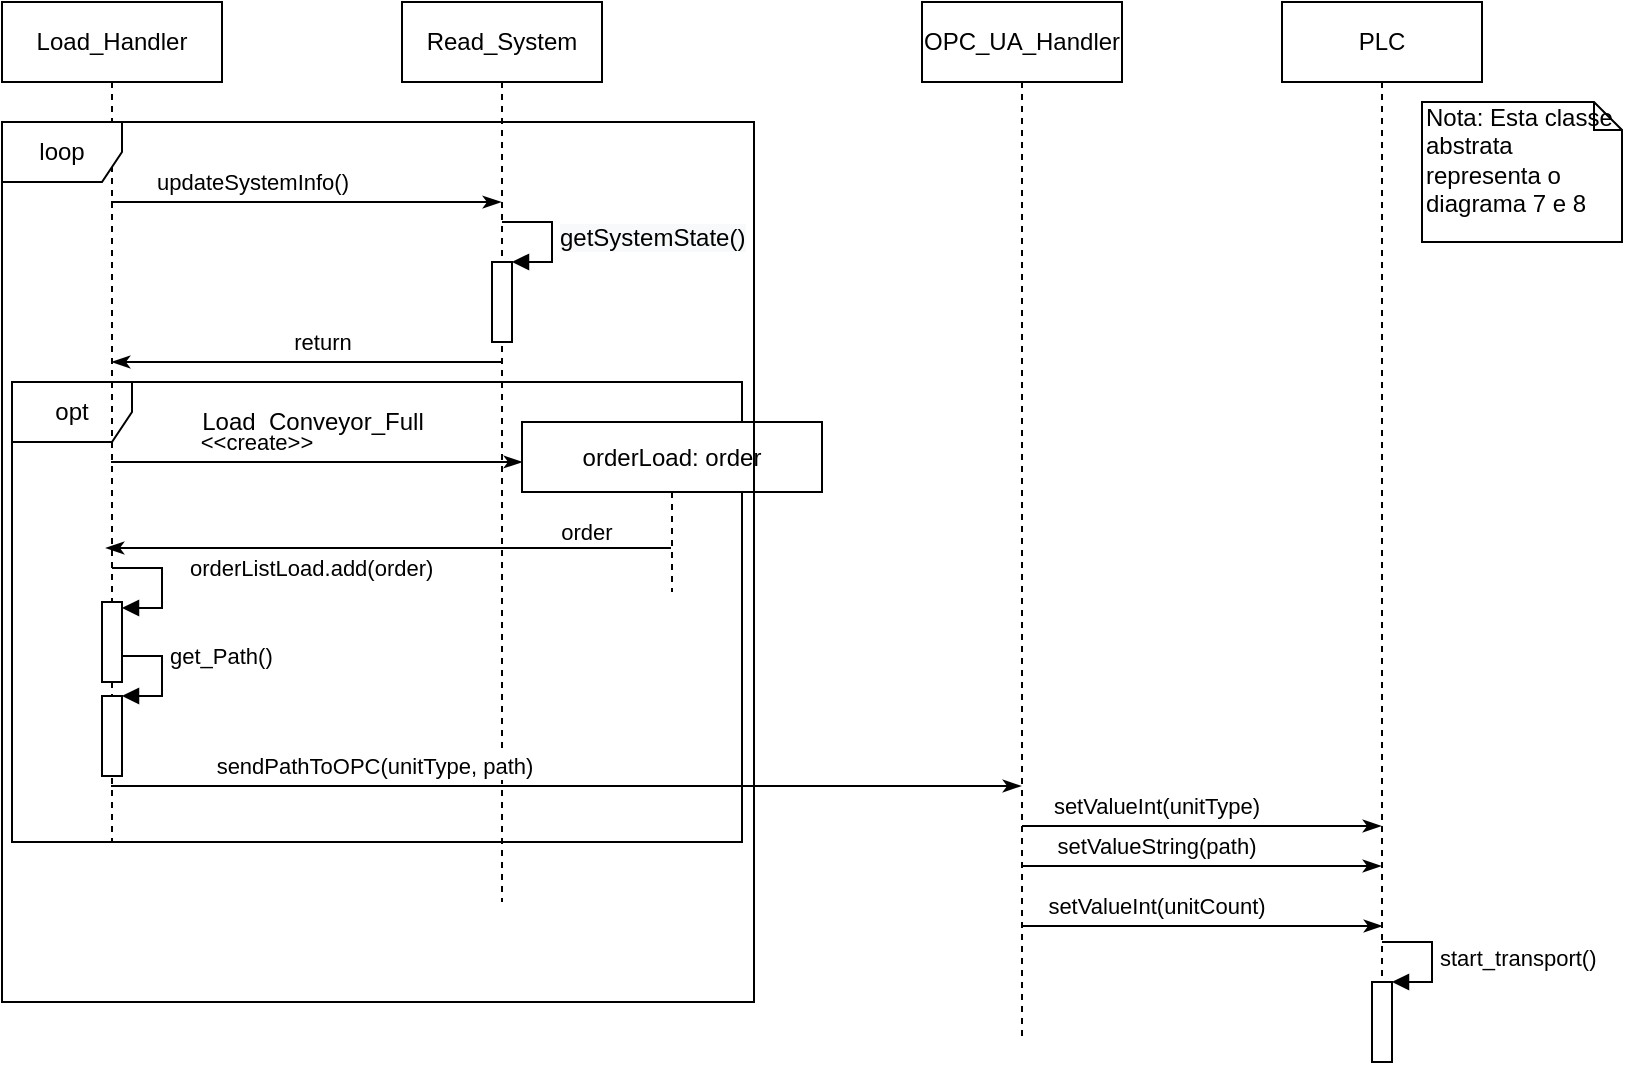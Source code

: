 <mxfile version="13.2.3"><diagram id="5G7ymzmdTA6Je24iV_R9" name="Page-1"><mxGraphModel dx="1422" dy="745" grid="1" gridSize="10" guides="1" tooltips="1" connect="1" arrows="1" fold="1" page="1" pageScale="1" pageWidth="827" pageHeight="1169" math="0" shadow="0"><root><mxCell id="0"/><mxCell id="1" parent="0"/><mxCell id="u15QQsZFy21j0IpA-Ciz-13" value="opt" style="shape=umlFrame;whiteSpace=wrap;html=1;" parent="1" vertex="1"><mxGeometry x="105" y="250" width="365" height="230" as="geometry"/></mxCell><mxCell id="u15QQsZFy21j0IpA-Ciz-1" value="Load_Handler" style="shape=umlLifeline;perimeter=lifelinePerimeter;whiteSpace=wrap;html=1;container=1;collapsible=0;recursiveResize=0;outlineConnect=0;" parent="1" vertex="1"><mxGeometry x="100" y="60" width="110" height="420" as="geometry"/></mxCell><mxCell id="u15QQsZFy21j0IpA-Ciz-7" value="" style="endArrow=classicThin;endFill=1;html=1;" parent="1" target="u15QQsZFy21j0IpA-Ciz-2" edge="1"><mxGeometry width="160" relative="1" as="geometry"><mxPoint x="154.5" y="160.04" as="sourcePoint"/><mxPoint x="340" y="150" as="targetPoint"/><Array as="points"><mxPoint x="180" y="160.04"/><mxPoint x="230" y="160.04"/></Array></mxGeometry></mxCell><mxCell id="u15QQsZFy21j0IpA-Ciz-8" value="updateSystemInfo()" style="edgeLabel;html=1;align=center;verticalAlign=middle;resizable=0;points=[];" parent="u15QQsZFy21j0IpA-Ciz-7" vertex="1" connectable="0"><mxGeometry x="-0.527" y="1" relative="1" as="geometry"><mxPoint x="24" y="-9" as="offset"/></mxGeometry></mxCell><mxCell id="u15QQsZFy21j0IpA-Ciz-2" value="Read_System" style="shape=umlLifeline;perimeter=lifelinePerimeter;whiteSpace=wrap;html=1;container=1;collapsible=0;recursiveResize=0;outlineConnect=0;" parent="1" vertex="1"><mxGeometry x="300" y="60" width="100" height="450" as="geometry"/></mxCell><mxCell id="u15QQsZFy21j0IpA-Ciz-9" value="" style="html=1;points=[];perimeter=orthogonalPerimeter;" parent="u15QQsZFy21j0IpA-Ciz-2" vertex="1"><mxGeometry x="45" y="130" width="10" height="40" as="geometry"/></mxCell><mxCell id="u15QQsZFy21j0IpA-Ciz-10" value="&lt;span style=&quot;font-size: 12px ; background-color: rgb(248 , 249 , 250)&quot;&gt;getSystemState()&lt;/span&gt;" style="edgeStyle=orthogonalEdgeStyle;html=1;align=left;spacingLeft=2;endArrow=block;rounded=0;entryX=1;entryY=0;" parent="u15QQsZFy21j0IpA-Ciz-2" target="u15QQsZFy21j0IpA-Ciz-9" edge="1"><mxGeometry relative="1" as="geometry"><mxPoint x="50" y="110" as="sourcePoint"/><Array as="points"><mxPoint x="75" y="110"/></Array></mxGeometry></mxCell><mxCell id="u15QQsZFy21j0IpA-Ciz-11" value="" style="endArrow=classicThin;endFill=1;html=1;" parent="1" source="u15QQsZFy21j0IpA-Ciz-2" target="u15QQsZFy21j0IpA-Ciz-1" edge="1"><mxGeometry width="160" relative="1" as="geometry"><mxPoint x="164.5" y="170.04" as="sourcePoint"/><mxPoint x="359.5" y="170.04" as="targetPoint"/><Array as="points"><mxPoint x="320" y="240"/><mxPoint x="300" y="240"/></Array></mxGeometry></mxCell><mxCell id="u15QQsZFy21j0IpA-Ciz-12" value="return" style="edgeLabel;html=1;align=center;verticalAlign=middle;resizable=0;points=[];" parent="u15QQsZFy21j0IpA-Ciz-11" vertex="1" connectable="0"><mxGeometry x="-0.527" y="1" relative="1" as="geometry"><mxPoint x="-43.5" y="-11" as="offset"/></mxGeometry></mxCell><mxCell id="u15QQsZFy21j0IpA-Ciz-14" value="Load_Conveyor_Full" style="text;html=1;align=center;verticalAlign=middle;resizable=0;points=[];autosize=1;" parent="1" vertex="1"><mxGeometry x="190" y="260" width="130" height="20" as="geometry"/></mxCell><mxCell id="u15QQsZFy21j0IpA-Ciz-15" value="" style="html=1;points=[];perimeter=orthogonalPerimeter;" parent="1" vertex="1"><mxGeometry x="150" y="407" width="10" height="40" as="geometry"/></mxCell><mxCell id="u15QQsZFy21j0IpA-Ciz-16" value="get_Path()" style="edgeStyle=orthogonalEdgeStyle;html=1;align=left;spacingLeft=2;endArrow=block;rounded=0;entryX=1;entryY=0;" parent="1" target="u15QQsZFy21j0IpA-Ciz-15" edge="1"><mxGeometry x="-0.231" relative="1" as="geometry"><mxPoint x="155" y="387" as="sourcePoint"/><Array as="points"><mxPoint x="180" y="387"/></Array><mxPoint as="offset"/></mxGeometry></mxCell><mxCell id="u15QQsZFy21j0IpA-Ciz-17" value="OPC_UA_Handler" style="shape=umlLifeline;perimeter=lifelinePerimeter;whiteSpace=wrap;html=1;container=1;collapsible=0;recursiveResize=0;outlineConnect=0;" parent="1" vertex="1"><mxGeometry x="560" y="60" width="100" height="520" as="geometry"/></mxCell><mxCell id="u15QQsZFy21j0IpA-Ciz-20" value="PLC" style="shape=umlLifeline;perimeter=lifelinePerimeter;whiteSpace=wrap;html=1;container=1;collapsible=0;recursiveResize=0;outlineConnect=0;" parent="1" vertex="1"><mxGeometry x="740" y="60" width="100" height="530" as="geometry"/></mxCell><mxCell id="u15QQsZFy21j0IpA-Ciz-40" value="" style="html=1;points=[];perimeter=orthogonalPerimeter;" parent="u15QQsZFy21j0IpA-Ciz-20" vertex="1"><mxGeometry x="45" y="490" width="10" height="40" as="geometry"/></mxCell><mxCell id="u15QQsZFy21j0IpA-Ciz-41" value="start_transport()" style="edgeStyle=orthogonalEdgeStyle;html=1;align=left;spacingLeft=2;endArrow=block;rounded=0;entryX=1;entryY=0;" parent="u15QQsZFy21j0IpA-Ciz-20" target="u15QQsZFy21j0IpA-Ciz-40" edge="1"><mxGeometry relative="1" as="geometry"><mxPoint x="50" y="470" as="sourcePoint"/><Array as="points"><mxPoint x="75" y="470"/></Array></mxGeometry></mxCell><mxCell id="u15QQsZFy21j0IpA-Ciz-21" value="" style="endArrow=classicThin;endFill=1;html=1;" parent="1" edge="1"><mxGeometry width="160" relative="1" as="geometry"><mxPoint x="610" y="492" as="sourcePoint"/><mxPoint x="789.5" y="492" as="targetPoint"/><Array as="points"><mxPoint x="723.5" y="492"/></Array></mxGeometry></mxCell><mxCell id="u15QQsZFy21j0IpA-Ciz-22" value="setValueString(path)" style="edgeLabel;html=1;align=center;verticalAlign=middle;resizable=0;points=[];" parent="u15QQsZFy21j0IpA-Ciz-21" vertex="1" connectable="0"><mxGeometry x="-0.527" y="1" relative="1" as="geometry"><mxPoint x="24" y="-9" as="offset"/></mxGeometry></mxCell><mxCell id="u15QQsZFy21j0IpA-Ciz-23" value="" style="endArrow=classicThin;endFill=1;html=1;" parent="1" edge="1"><mxGeometry width="160" relative="1" as="geometry"><mxPoint x="610" y="472" as="sourcePoint"/><mxPoint x="789.5" y="472" as="targetPoint"/><Array as="points"><mxPoint x="733.5" y="472"/></Array></mxGeometry></mxCell><mxCell id="u15QQsZFy21j0IpA-Ciz-24" value="setValueInt(unitType)" style="edgeLabel;html=1;align=center;verticalAlign=middle;resizable=0;points=[];" parent="u15QQsZFy21j0IpA-Ciz-23" vertex="1" connectable="0"><mxGeometry x="-0.527" y="1" relative="1" as="geometry"><mxPoint x="24" y="-9" as="offset"/></mxGeometry></mxCell><mxCell id="u15QQsZFy21j0IpA-Ciz-25" value="" style="endArrow=classicThin;endFill=1;html=1;" parent="1" edge="1"><mxGeometry width="160" relative="1" as="geometry"><mxPoint x="610" y="522" as="sourcePoint"/><mxPoint x="790" y="522" as="targetPoint"/><Array as="points"><mxPoint x="733.5" y="522"/></Array></mxGeometry></mxCell><mxCell id="u15QQsZFy21j0IpA-Ciz-26" value="setValueInt(unitCount)" style="edgeLabel;html=1;align=center;verticalAlign=middle;resizable=0;points=[];" parent="u15QQsZFy21j0IpA-Ciz-25" vertex="1" connectable="0"><mxGeometry x="-0.527" y="1" relative="1" as="geometry"><mxPoint x="24" y="-9" as="offset"/></mxGeometry></mxCell><mxCell id="u15QQsZFy21j0IpA-Ciz-27" value="" style="endArrow=classicThin;endFill=1;html=1;entryX=0;entryY=0.235;entryDx=0;entryDy=0;entryPerimeter=0;" parent="1" target="u15QQsZFy21j0IpA-Ciz-29" edge="1"><mxGeometry width="160" relative="1" as="geometry"><mxPoint x="154.5" y="290.04" as="sourcePoint"/><mxPoint x="300" y="290" as="targetPoint"/><Array as="points"><mxPoint x="180" y="290.04"/><mxPoint x="230" y="290.04"/></Array></mxGeometry></mxCell><mxCell id="u15QQsZFy21j0IpA-Ciz-28" value="&amp;lt;&amp;lt;create&amp;gt;&amp;gt;" style="edgeLabel;html=1;align=center;verticalAlign=middle;resizable=0;points=[];" parent="u15QQsZFy21j0IpA-Ciz-27" vertex="1" connectable="0"><mxGeometry x="-0.527" y="1" relative="1" as="geometry"><mxPoint x="24" y="-9" as="offset"/></mxGeometry></mxCell><mxCell id="u15QQsZFy21j0IpA-Ciz-29" value="orderLoad: order" style="shape=umlLifeline;perimeter=lifelinePerimeter;whiteSpace=wrap;html=1;container=1;collapsible=0;recursiveResize=0;outlineConnect=0;size=35;" parent="1" vertex="1"><mxGeometry x="360" y="270" width="150" height="85" as="geometry"/></mxCell><mxCell id="u15QQsZFy21j0IpA-Ciz-30" value="" style="endArrow=classicThin;endFill=1;html=1;" parent="1" source="u15QQsZFy21j0IpA-Ciz-29" edge="1"><mxGeometry width="160" relative="1" as="geometry"><mxPoint x="373" y="333" as="sourcePoint"/><mxPoint x="152" y="333" as="targetPoint"/><Array as="points"><mxPoint x="308.5" y="333"/></Array></mxGeometry></mxCell><mxCell id="u15QQsZFy21j0IpA-Ciz-31" value="order" style="edgeLabel;html=1;align=center;verticalAlign=middle;resizable=0;points=[];" parent="u15QQsZFy21j0IpA-Ciz-30" vertex="1" connectable="0"><mxGeometry x="-0.527" y="1" relative="1" as="geometry"><mxPoint x="24" y="-9" as="offset"/></mxGeometry></mxCell><mxCell id="u15QQsZFy21j0IpA-Ciz-33" value="" style="html=1;points=[];perimeter=orthogonalPerimeter;" parent="1" vertex="1"><mxGeometry x="150" y="360" width="10" height="40" as="geometry"/></mxCell><mxCell id="u15QQsZFy21j0IpA-Ciz-34" value="&lt;span style=&quot;text-align: center&quot;&gt;orderListLoad.add(order)&lt;/span&gt;" style="edgeStyle=orthogonalEdgeStyle;html=1;align=left;spacingLeft=2;endArrow=block;rounded=0;entryX=1;entryY=0;" parent="1" edge="1"><mxGeometry x="-0.231" y="10" relative="1" as="geometry"><mxPoint x="155" y="343" as="sourcePoint"/><Array as="points"><mxPoint x="180" y="343"/></Array><mxPoint x="160" y="363" as="targetPoint"/><mxPoint as="offset"/></mxGeometry></mxCell><mxCell id="u15QQsZFy21j0IpA-Ciz-4" value="loop" style="shape=umlFrame;whiteSpace=wrap;html=1;" parent="1" vertex="1"><mxGeometry x="100" y="120" width="376" height="440" as="geometry"/></mxCell><mxCell id="u15QQsZFy21j0IpA-Ciz-35" value="" style="endArrow=classicThin;endFill=1;html=1;" parent="1" target="u15QQsZFy21j0IpA-Ciz-17" edge="1"><mxGeometry width="160" relative="1" as="geometry"><mxPoint x="154.5" y="452" as="sourcePoint"/><mxPoint x="80" y="440" as="targetPoint"/><Array as="points"/></mxGeometry></mxCell><mxCell id="u15QQsZFy21j0IpA-Ciz-36" value="sendPathToOPC(unitType, path)" style="edgeLabel;html=1;align=center;verticalAlign=middle;resizable=0;points=[];" parent="u15QQsZFy21j0IpA-Ciz-35" vertex="1" connectable="0"><mxGeometry x="-0.527" y="1" relative="1" as="geometry"><mxPoint x="24" y="-9" as="offset"/></mxGeometry></mxCell><mxCell id="u15QQsZFy21j0IpA-Ciz-39" value="Nota: Esta classe abstrata representa o diagrama 7 e 8" style="shape=note;whiteSpace=wrap;html=1;size=14;verticalAlign=top;align=left;spacingTop=-6;" parent="1" vertex="1"><mxGeometry x="810" y="110" width="100" height="70" as="geometry"/></mxCell></root></mxGraphModel></diagram></mxfile>